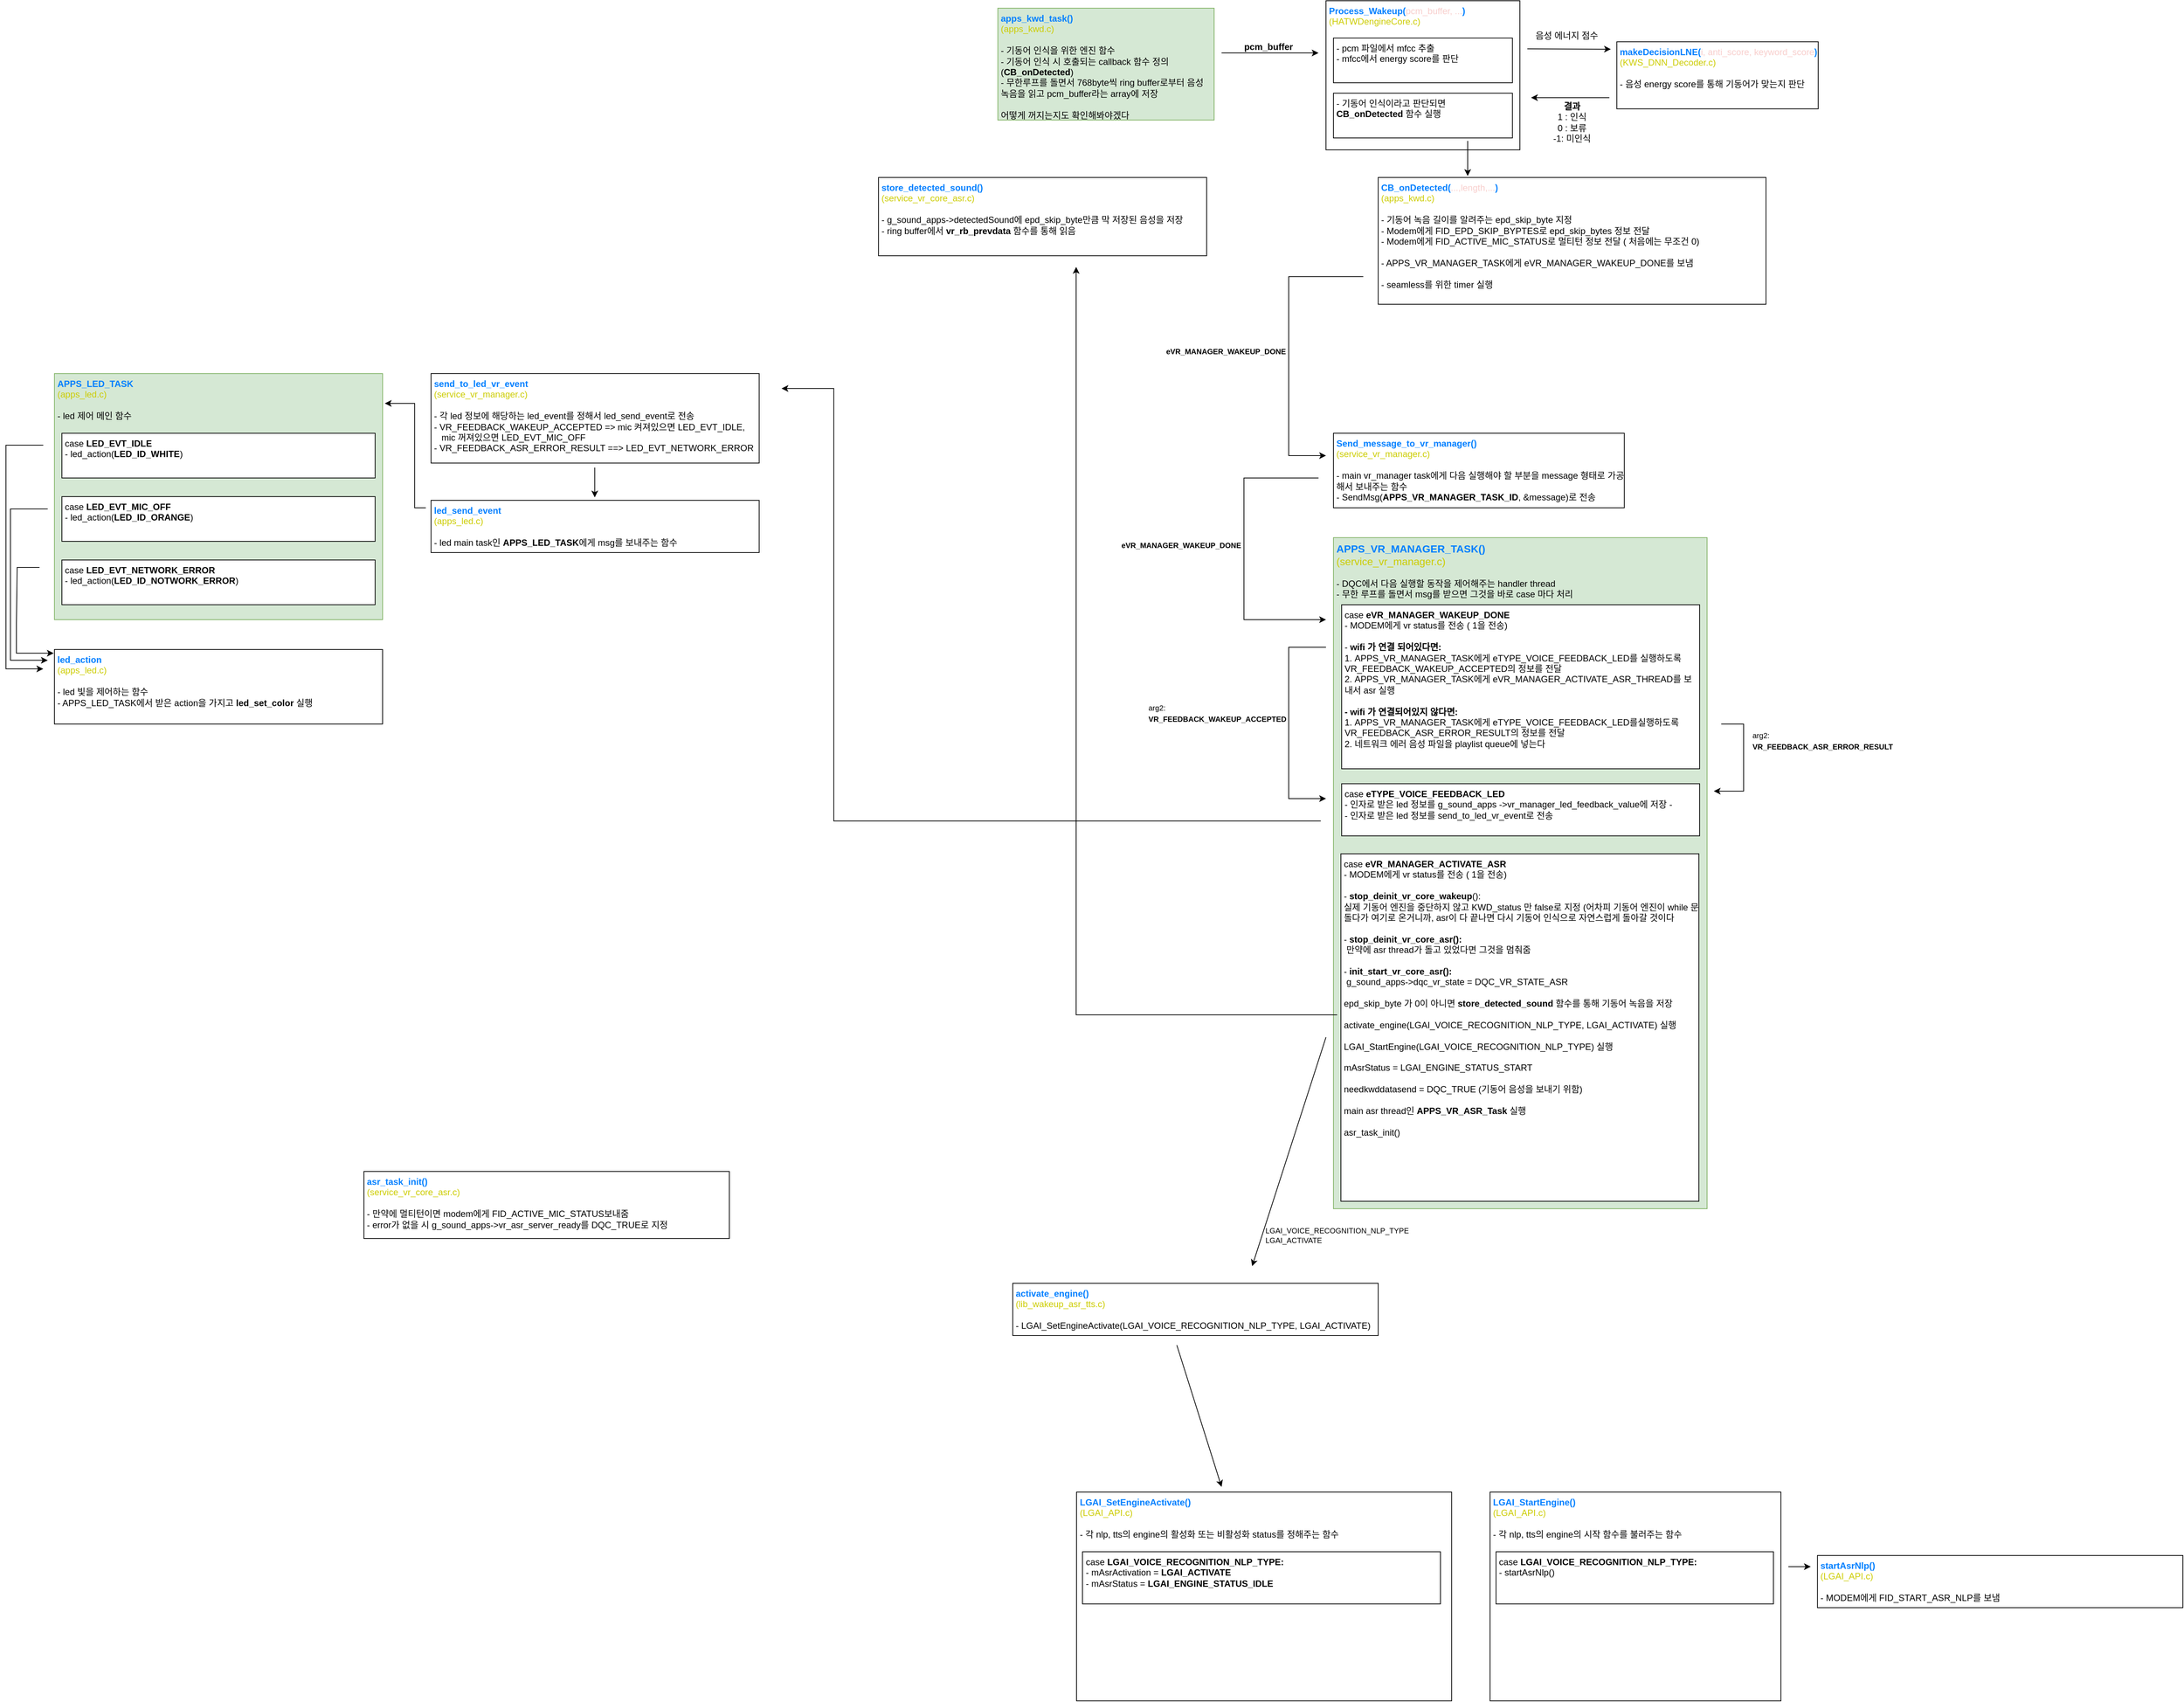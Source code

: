 <mxfile version="21.6.7" type="github">
  <diagram name="페이지-1" id="XCwguPV3iCqasTkN0QVd">
    <mxGraphModel dx="6684" dy="4179" grid="1" gridSize="10" guides="1" tooltips="1" connect="1" arrows="1" fold="1" page="1" pageScale="1" pageWidth="827" pageHeight="1169" math="0" shadow="0">
      <root>
        <mxCell id="0" />
        <mxCell id="1" parent="0" />
        <mxCell id="TrRbaetDsdgHLVqCblbi-3" value="&lt;div style=&quot;&quot;&gt;&lt;span style=&quot;background-color: initial;&quot;&gt;&lt;font style=&quot;&quot; color=&quot;#007fff&quot;&gt;&lt;b&gt;apps_kwd_task()&lt;/b&gt;&lt;/font&gt;&lt;/span&gt;&lt;/div&gt;&lt;div style=&quot;&quot;&gt;&lt;span style=&quot;background-color: initial;&quot;&gt;&lt;font color=&quot;#cccc00&quot;&gt;(apps_kwd.c)&lt;/font&gt;&lt;/span&gt;&lt;/div&gt;&lt;div style=&quot;&quot;&gt;&lt;br&gt;&lt;/div&gt;&lt;div style=&quot;&quot;&gt;&lt;span style=&quot;background-color: initial;&quot;&gt;- 기동어 인식을 위한 엔진 함수&lt;/span&gt;&lt;/div&gt;&lt;div style=&quot;&quot;&gt;&lt;span style=&quot;background-color: initial;&quot;&gt;- 기동어 인식 시 호출되는 callback 함수 정의 (&lt;b&gt;CB_onDetected&lt;/b&gt;)&lt;/span&gt;&lt;/div&gt;&lt;div style=&quot;&quot;&gt;&lt;span style=&quot;background-color: initial;&quot;&gt;- 무한루프를 돌면서 768byte씩 ring buffer로부터 음성 녹음을 읽고 pcm_buffer라는 array에 저장&lt;/span&gt;&lt;/div&gt;&lt;div style=&quot;&quot;&gt;&lt;span style=&quot;background-color: initial;&quot;&gt;&lt;br&gt;&lt;/span&gt;&lt;/div&gt;&lt;div style=&quot;&quot;&gt;&lt;span style=&quot;background-color: initial;&quot;&gt;어떻게 꺼지는지도 확인해봐야겠다&lt;/span&gt;&lt;/div&gt;" style="rounded=0;whiteSpace=wrap;html=1;align=left;labelPosition=center;verticalLabelPosition=middle;verticalAlign=top;spacingRight=0;spacingLeft=2;fillColor=#d5e8d4;strokeColor=#82b366;" parent="1" vertex="1">
          <mxGeometry x="-300" y="-230" width="290" height="150" as="geometry" />
        </mxCell>
        <mxCell id="TrRbaetDsdgHLVqCblbi-5" value="&lt;div style=&quot;&quot;&gt;&lt;b style=&quot;color: rgb(0, 127, 255);&quot;&gt;makeDecisionLNE(&lt;/b&gt;&lt;font color=&quot;#f8cecc&quot;&gt;i, anti_score, keyword_score&lt;/font&gt;&lt;b style=&quot;color: rgb(0, 127, 255);&quot;&gt;)&lt;/b&gt;&lt;/div&gt;&lt;div style=&quot;&quot;&gt;&lt;span style=&quot;background-color: initial;&quot;&gt;&lt;font color=&quot;#cccc00&quot;&gt;(KWS_DNN_Decoder.c)&lt;/font&gt;&lt;/span&gt;&lt;/div&gt;&lt;div style=&quot;&quot;&gt;&lt;br&gt;&lt;/div&gt;&lt;div style=&quot;&quot;&gt;&lt;span style=&quot;background-color: initial;&quot;&gt;- 음성 energy score를 통해 기동어가 맞는지 판단&amp;nbsp;&lt;/span&gt;&lt;/div&gt;" style="rounded=0;whiteSpace=wrap;html=1;align=left;labelPosition=center;verticalLabelPosition=middle;verticalAlign=top;spacingRight=0;spacingLeft=2;" parent="1" vertex="1">
          <mxGeometry x="530" y="-185" width="270" height="90" as="geometry" />
        </mxCell>
        <mxCell id="TrRbaetDsdgHLVqCblbi-10" value="&lt;div style=&quot;&quot;&gt;&lt;b style=&quot;color: rgb(0, 127, 255);&quot;&gt;CB_onDetected(&lt;/b&gt;&lt;font color=&quot;#f8cecc&quot;&gt;...,length,...&lt;/font&gt;&lt;b style=&quot;color: rgb(0, 127, 255);&quot;&gt;)&lt;/b&gt;&lt;/div&gt;&lt;div style=&quot;&quot;&gt;&lt;span style=&quot;background-color: initial;&quot;&gt;&lt;font color=&quot;#cccc00&quot;&gt;(apps_kwd.c)&lt;/font&gt;&lt;/span&gt;&lt;/div&gt;&lt;div style=&quot;&quot;&gt;&lt;br&gt;&lt;/div&gt;&lt;div style=&quot;&quot;&gt;&lt;span style=&quot;background-color: initial;&quot;&gt;- 기동어 녹음 길이를 알려주는 epd_skip_byte 지정&lt;/span&gt;&lt;/div&gt;&lt;div style=&quot;&quot;&gt;&lt;span style=&quot;background-color: initial;&quot;&gt;- Modem에게 FID_EPD_SKIP_BYPTES로 epd_skip_bytes 정보 전달&lt;/span&gt;&lt;/div&gt;&lt;div style=&quot;&quot;&gt;&lt;span style=&quot;background-color: initial;&quot;&gt;- Modem에게 FID_ACTIVE_MIC_STATUS로 멀티턴 정보 전달 ( 처음에는 무조건 0)&lt;/span&gt;&lt;/div&gt;&lt;div style=&quot;&quot;&gt;&lt;br&gt;&lt;/div&gt;&lt;div style=&quot;&quot;&gt;- APPS_VR_MANAGER_TASK에게 eVR_MANAGER_WAKEUP_DONE를 보냄&lt;span style=&quot;background-color: initial;&quot;&gt;&lt;br&gt;&lt;/span&gt;&lt;/div&gt;&lt;div style=&quot;&quot;&gt;&lt;br&gt;&lt;/div&gt;&lt;div style=&quot;&quot;&gt;- seamless를 위한 timer 실행&lt;/div&gt;" style="rounded=0;whiteSpace=wrap;html=1;align=left;labelPosition=center;verticalLabelPosition=middle;verticalAlign=top;spacingRight=0;spacingLeft=2;" parent="1" vertex="1">
          <mxGeometry x="210" y="-3" width="520" height="170" as="geometry" />
        </mxCell>
        <mxCell id="TrRbaetDsdgHLVqCblbi-11" value="" style="group" parent="1" vertex="1" connectable="0">
          <mxGeometry x="140" y="-240" width="260" height="200" as="geometry" />
        </mxCell>
        <mxCell id="TrRbaetDsdgHLVqCblbi-8" value="&lt;div style=&quot;&quot;&gt;&lt;font style=&quot;font-weight: bold;&quot; color=&quot;#007fff&quot;&gt;Process_Wakeup(&lt;/font&gt;&lt;font style=&quot;&quot; color=&quot;#f8cecc&quot;&gt;pcm_buffer, ...&lt;/font&gt;&lt;font style=&quot;font-weight: bold;&quot; color=&quot;#007fff&quot;&gt;)&lt;/font&gt;&lt;/div&gt;&lt;div style=&quot;&quot;&gt;&lt;span style=&quot;background-color: initial;&quot;&gt;&lt;font color=&quot;#cccc00&quot;&gt;(HATWDengineCore.c)&lt;/font&gt;&lt;/span&gt;&lt;/div&gt;&lt;div style=&quot;&quot;&gt;&lt;br&gt;&lt;/div&gt;" style="rounded=0;whiteSpace=wrap;html=1;align=left;labelPosition=center;verticalLabelPosition=middle;verticalAlign=top;spacingRight=0;spacingLeft=2;fillColor=default;" parent="TrRbaetDsdgHLVqCblbi-11" vertex="1">
          <mxGeometry width="260" height="200" as="geometry" />
        </mxCell>
        <mxCell id="TrRbaetDsdgHLVqCblbi-4" value="&lt;div style=&quot;&quot;&gt;&lt;span style=&quot;background-color: initial;&quot;&gt;- pcm 파일에서 mfcc 추출&lt;/span&gt;&lt;/div&gt;&lt;div style=&quot;&quot;&gt;&lt;span style=&quot;background-color: initial;&quot;&gt;- mfcc에서 energy score를 판단&amp;nbsp;&lt;/span&gt;&lt;br&gt;&lt;/div&gt;" style="rounded=0;whiteSpace=wrap;html=1;align=left;labelPosition=center;verticalLabelPosition=middle;verticalAlign=top;spacingRight=0;spacingLeft=2;" parent="TrRbaetDsdgHLVqCblbi-11" vertex="1">
          <mxGeometry x="10" y="50" width="240" height="60" as="geometry" />
        </mxCell>
        <mxCell id="TrRbaetDsdgHLVqCblbi-9" value="&lt;div style=&quot;&quot;&gt;&lt;span style=&quot;background-color: initial;&quot;&gt;- 기동어 인식이라고 판단되면 &lt;b&gt;CB_onDetected&lt;/b&gt; 함수 실행&lt;/span&gt;&lt;br&gt;&lt;/div&gt;" style="rounded=0;whiteSpace=wrap;html=1;align=left;labelPosition=center;verticalLabelPosition=middle;verticalAlign=top;spacingRight=0;spacingLeft=2;" parent="TrRbaetDsdgHLVqCblbi-11" vertex="1">
          <mxGeometry x="10" y="124" width="240" height="60" as="geometry" />
        </mxCell>
        <mxCell id="TrRbaetDsdgHLVqCblbi-12" value="" style="endArrow=classic;html=1;rounded=0;" parent="1" edge="1">
          <mxGeometry width="50" height="50" relative="1" as="geometry">
            <mxPoint y="-170" as="sourcePoint" />
            <mxPoint x="130" y="-170" as="targetPoint" />
          </mxGeometry>
        </mxCell>
        <mxCell id="TrRbaetDsdgHLVqCblbi-13" value="&lt;b&gt;pcm_buffer&lt;/b&gt;" style="text;html=1;strokeColor=none;fillColor=none;align=center;verticalAlign=middle;whiteSpace=wrap;rounded=0;" parent="1" vertex="1">
          <mxGeometry x="23" y="-190" width="80" height="24" as="geometry" />
        </mxCell>
        <mxCell id="TrRbaetDsdgHLVqCblbi-16" value="" style="endArrow=classic;html=1;rounded=0;entryX=-0.035;entryY=0.333;entryDx=0;entryDy=0;entryPerimeter=0;" parent="1" edge="1">
          <mxGeometry width="50" height="50" relative="1" as="geometry">
            <mxPoint x="410" y="-175.5" as="sourcePoint" />
            <mxPoint x="521.95" y="-175.03" as="targetPoint" />
          </mxGeometry>
        </mxCell>
        <mxCell id="TrRbaetDsdgHLVqCblbi-17" value="음성 에너지 점수" style="text;html=1;strokeColor=none;fillColor=none;align=center;verticalAlign=middle;whiteSpace=wrap;rounded=0;" parent="1" vertex="1">
          <mxGeometry x="413" y="-203" width="100" height="20" as="geometry" />
        </mxCell>
        <mxCell id="TrRbaetDsdgHLVqCblbi-18" value="" style="endArrow=classic;html=1;rounded=0;" parent="1" edge="1">
          <mxGeometry width="50" height="50" relative="1" as="geometry">
            <mxPoint x="520" y="-110" as="sourcePoint" />
            <mxPoint x="415" y="-110" as="targetPoint" />
          </mxGeometry>
        </mxCell>
        <mxCell id="TrRbaetDsdgHLVqCblbi-19" value="&lt;b&gt;결과&lt;br&gt;&lt;/b&gt;1 : 인식&lt;br&gt;0 : 보류&lt;br&gt;-1: 미인식" style="text;html=1;strokeColor=none;fillColor=none;align=center;verticalAlign=middle;whiteSpace=wrap;rounded=0;" parent="1" vertex="1">
          <mxGeometry x="440" y="-110" width="60" height="66" as="geometry" />
        </mxCell>
        <mxCell id="TrRbaetDsdgHLVqCblbi-20" value="&lt;div style=&quot;font-size: 14px;&quot;&gt;&lt;b style=&quot;&quot;&gt;&lt;font style=&quot;font-size: 14px;&quot; color=&quot;#007fff&quot;&gt;APPS_VR_MANAGER_TASK()&lt;/font&gt;&lt;/b&gt;&lt;/div&gt;&lt;div style=&quot;font-size: 14px;&quot;&gt;&lt;span style=&quot;background-color: initial;&quot;&gt;&lt;font color=&quot;#cccc00&quot;&gt;(service_vr_manager.c)&lt;/font&gt;&lt;/span&gt;&lt;/div&gt;&lt;div style=&quot;&quot;&gt;&lt;br&gt;&lt;/div&gt;&lt;div style=&quot;&quot;&gt;&lt;span style=&quot;background-color: initial;&quot;&gt;- DQC에서 다음 실행할 동작을 제어해주는 handler thread&lt;/span&gt;&lt;/div&gt;&lt;div style=&quot;&quot;&gt;&lt;span style=&quot;background-color: initial;&quot;&gt;- 무한 루프를 돌면서 msg를 받으면 그것을 바로 case 마다 처리&lt;/span&gt;&lt;/div&gt;&lt;div style=&quot;&quot;&gt;&lt;br&gt;&lt;/div&gt;" style="rounded=0;whiteSpace=wrap;html=1;align=left;labelPosition=center;verticalLabelPosition=middle;verticalAlign=top;spacingRight=0;spacingLeft=2;fillColor=#d5e8d4;strokeColor=#82b366;" parent="1" vertex="1">
          <mxGeometry x="150" y="480" width="501" height="900" as="geometry" />
        </mxCell>
        <mxCell id="sXWmz9hjVyttIy2R4i8F-1" value="&lt;div style=&quot;&quot;&gt;&lt;b&gt;&lt;font color=&quot;#007fff&quot;&gt;Send_message_to_vr_manager()&lt;/font&gt;&lt;/b&gt;&lt;/div&gt;&lt;div style=&quot;&quot;&gt;&lt;span style=&quot;background-color: initial;&quot;&gt;&lt;font color=&quot;#cccc00&quot;&gt;(service_vr_manager.c)&lt;/font&gt;&lt;/span&gt;&lt;/div&gt;&lt;div style=&quot;&quot;&gt;&lt;br&gt;&lt;/div&gt;&lt;div style=&quot;&quot;&gt;&lt;span style=&quot;background-color: initial;&quot;&gt;- main vr_manager task에게 다음 실행해야 할 부분을 message 형태로 가공해서 보내주는 함수&lt;/span&gt;&lt;/div&gt;&lt;div style=&quot;&quot;&gt;&lt;span style=&quot;background-color: initial;&quot;&gt;- SendMsg(&lt;b&gt;APPS_VR_MANAGER_TASK_ID&lt;/b&gt;, &amp;amp;message)로 전송&lt;/span&gt;&lt;/div&gt;&lt;div style=&quot;&quot;&gt;&lt;span style=&quot;background-color: initial;&quot;&gt;&lt;br&gt;&lt;/span&gt;&lt;/div&gt;&lt;div style=&quot;&quot;&gt;&lt;span style=&quot;background-color: initial;&quot;&gt;&lt;br&gt;&lt;/span&gt;&lt;/div&gt;" style="rounded=0;whiteSpace=wrap;html=1;align=left;labelPosition=center;verticalLabelPosition=middle;verticalAlign=top;spacingRight=0;spacingLeft=2;" vertex="1" parent="1">
          <mxGeometry x="150" y="340" width="390" height="100" as="geometry" />
        </mxCell>
        <mxCell id="sXWmz9hjVyttIy2R4i8F-2" value="&lt;div style=&quot;&quot;&gt;case &lt;b&gt;eVR_MANAGER_WAKEUP_DONE&lt;/b&gt;&lt;/div&gt;&lt;div style=&quot;&quot;&gt;&lt;span style=&quot;background-color: initial;&quot;&gt;- MODEM에게 vr status를 전송 ( 1을 전송)&lt;/span&gt;&lt;/div&gt;&lt;div style=&quot;&quot;&gt;&lt;span style=&quot;background-color: initial;&quot;&gt;&lt;br&gt;&lt;/span&gt;&lt;/div&gt;&lt;div style=&quot;&quot;&gt;&lt;span style=&quot;background-color: initial;&quot;&gt;- &lt;b&gt;wifi 가 연결 되어있다면:&lt;/b&gt;&lt;/span&gt;&lt;/div&gt;&lt;div style=&quot;&quot;&gt;1.&amp;nbsp;&lt;span style=&quot;background-color: initial;&quot;&gt;APPS_VR_MANAGER_TASK에게 eTYPE_VOICE_FEEDBACK_LED를 실행하도록 VR_FEEDBACK_WAKEUP_ACCEPTED의 정보를 전달&lt;/span&gt;&lt;/div&gt;&lt;div style=&quot;border-color: var(--border-color);&quot;&gt;2.&amp;nbsp;APPS_VR_MANAGER_TASK에게 eVR_MANAGER_ACTIVATE_ASR_THREAD를 보내서 asr 실행&lt;/div&gt;&lt;div style=&quot;border-color: var(--border-color);&quot;&gt;&lt;br&gt;&lt;/div&gt;&lt;div style=&quot;border-color: var(--border-color);&quot;&gt;&lt;b&gt;- wifi 가 연결되어있지 않다면:&lt;/b&gt;&lt;/div&gt;&lt;div style=&quot;border-color: var(--border-color);&quot;&gt;&lt;/div&gt;&lt;div style=&quot;border-color: var(--border-color);&quot;&gt;1.&amp;nbsp;APPS_VR_MANAGER_TASK에게 eTYPE_VOICE_FEEDBACK_LED를실행하도록 VR_FEEDBACK_ASR_ERROR_RESULT의 정보를 전달&lt;/div&gt;&lt;div&gt;&lt;span style=&quot;border-color: var(--border-color); background-color: initial;&quot;&gt;2. 네트워크 에러 음성 파일을 playlist queue에 넣는다&lt;/span&gt;&lt;/div&gt;&lt;div style=&quot;&quot;&gt;&lt;div&gt;&lt;br&gt;&lt;/div&gt;&lt;/div&gt;" style="rounded=0;whiteSpace=wrap;html=1;align=left;labelPosition=center;verticalLabelPosition=middle;verticalAlign=top;spacingRight=0;spacingLeft=2;" vertex="1" parent="1">
          <mxGeometry x="161" y="570" width="480" height="220" as="geometry" />
        </mxCell>
        <mxCell id="sXWmz9hjVyttIy2R4i8F-3" value="&lt;div style=&quot;&quot;&gt;case &lt;b&gt;eTYPE_VOICE_FEEDBACK_LED&lt;/b&gt;&lt;/div&gt;&lt;div style=&quot;&quot;&gt;- 인자로 받은 led 정보를 g_sound_apps -&amp;gt;vr_manager_led_feedback_value에 저장 -&amp;nbsp;&lt;/div&gt;- 인자로 받은 led 정보를&amp;nbsp;&lt;span style=&quot;background-color: initial;&quot;&gt;send_to_led_vr_event로 전송&lt;/span&gt;&lt;br&gt;&lt;div style=&quot;&quot;&gt;&lt;div&gt;&lt;br&gt;&lt;/div&gt;&lt;/div&gt;" style="rounded=0;whiteSpace=wrap;html=1;align=left;labelPosition=center;verticalLabelPosition=middle;verticalAlign=top;spacingRight=0;spacingLeft=2;" vertex="1" parent="1">
          <mxGeometry x="161" y="810" width="480" height="70" as="geometry" />
        </mxCell>
        <mxCell id="sXWmz9hjVyttIy2R4i8F-4" value="&lt;div style=&quot;&quot;&gt;case &lt;b&gt;eVR_MANAGER_ACTIVATE_ASR&lt;/b&gt;&lt;/div&gt;&lt;div style=&quot;&quot;&gt;&lt;span style=&quot;background-color: initial;&quot;&gt;- MODEM에게 vr status를 전송 ( 1을 전송)&lt;/span&gt;&lt;/div&gt;&lt;div style=&quot;&quot;&gt;&lt;span style=&quot;background-color: initial;&quot;&gt;&lt;br&gt;&lt;/span&gt;&lt;/div&gt;&lt;div style=&quot;&quot;&gt;&lt;span style=&quot;background-color: initial;&quot;&gt;- &lt;b&gt;stop_deinit_vr_core_wakeup&lt;/b&gt;():&lt;/span&gt;&lt;/div&gt;&lt;div style=&quot;&quot;&gt;&lt;span style=&quot;background-color: initial;&quot;&gt;실제 기동어 엔진을 중단하지 않고 KWD_status 만 false로 지정 (어차피 기동어 엔진이 while 문 돌다가 여기로 온거니까, asr이 다 끝나면 다시 기동어 인식으로 자연스럽게 돌아갈 것이다&lt;/span&gt;&lt;/div&gt;&lt;div style=&quot;&quot;&gt;&lt;span style=&quot;background-color: initial;&quot;&gt;&lt;br&gt;&lt;/span&gt;&lt;/div&gt;&lt;div style=&quot;&quot;&gt;&lt;span style=&quot;background-color: initial;&quot;&gt;- &lt;b&gt;stop_deinit_vr_core_asr():&lt;/b&gt;&lt;/span&gt;&lt;/div&gt;&lt;div style=&quot;&quot;&gt;&lt;span style=&quot;background-color: initial;&quot;&gt;&amp;nbsp;만약에 asr thread가 돌고 있었다면 그것을 멈춰줌&lt;/span&gt;&lt;/div&gt;&lt;div style=&quot;&quot;&gt;&lt;span style=&quot;background-color: initial;&quot;&gt;&lt;br&gt;&lt;/span&gt;&lt;/div&gt;&lt;div style=&quot;&quot;&gt;- &lt;b&gt;init_start_vr_core_asr():&lt;/b&gt;&lt;/div&gt;&lt;div style=&quot;&quot;&gt;&amp;nbsp;g_sound_apps-&amp;gt;dqc_vr_state = DQC_VR_STATE_ASR&lt;/div&gt;&lt;div style=&quot;&quot;&gt;&lt;br&gt;&lt;/div&gt;&lt;div style=&quot;&quot;&gt;epd_skip_byte 가 0이 아니면 &lt;b&gt;store_detected_sound &lt;/b&gt;함수를 통해 기동어 녹음을 저장&lt;/div&gt;&lt;div style=&quot;&quot;&gt;&lt;br&gt;&lt;/div&gt;&lt;div style=&quot;&quot;&gt;&lt;/div&gt;activate_engine(LGAI_VOICE_RECOGNITION_NLP_TYPE, LGAI_ACTIVATE&lt;span style=&quot;background-color: initial;&quot;&gt;) 실행&lt;br&gt;&lt;/span&gt;&lt;br&gt;LGAI_StartEngine(LGAI_VOICE_RECOGNITION_NLP_TYPE) 실행&lt;br&gt;&lt;br&gt;mAsrStatus = LGAI_ENGINE_STATUS_START&lt;br&gt;&lt;br&gt;needkwddatasend = DQC_TRUE (기동어 음성을 보내기 위함)&lt;br&gt;&lt;br&gt;main asr thread인 &lt;b&gt;APPS_VR_ASR_Task&lt;/b&gt; 실행&lt;br&gt;&lt;br&gt;asr_task_init()&lt;br&gt;&lt;div style=&quot;&quot;&gt;&lt;br&gt;&lt;/div&gt;&lt;div style=&quot;&quot;&gt;&lt;br&gt;&lt;/div&gt;&lt;div style=&quot;&quot;&gt;&lt;span style=&quot;background-color: initial;&quot;&gt;&lt;br&gt;&lt;/span&gt;&lt;/div&gt;&lt;div style=&quot;&quot;&gt;&lt;span style=&quot;background-color: initial;&quot;&gt;&lt;br&gt;&lt;/span&gt;&lt;/div&gt;&lt;div style=&quot;&quot;&gt;&lt;span style=&quot;background-color: initial;&quot;&gt;&lt;br&gt;&lt;/span&gt;&lt;/div&gt;&lt;div style=&quot;&quot;&gt;&lt;div&gt;&lt;br&gt;&lt;/div&gt;&lt;/div&gt;" style="rounded=0;whiteSpace=wrap;html=1;align=left;labelPosition=center;verticalLabelPosition=middle;verticalAlign=top;spacingRight=0;spacingLeft=2;" vertex="1" parent="1">
          <mxGeometry x="160" y="904" width="480" height="466" as="geometry" />
        </mxCell>
        <mxCell id="sXWmz9hjVyttIy2R4i8F-5" value="" style="endArrow=classic;html=1;rounded=0;" edge="1" parent="1">
          <mxGeometry width="50" height="50" relative="1" as="geometry">
            <mxPoint x="140" y="627" as="sourcePoint" />
            <mxPoint x="140" y="830" as="targetPoint" />
            <Array as="points">
              <mxPoint x="90" y="627" />
              <mxPoint x="90" y="790" />
              <mxPoint x="90" y="830" />
              <mxPoint x="120" y="830" />
            </Array>
          </mxGeometry>
        </mxCell>
        <mxCell id="sXWmz9hjVyttIy2R4i8F-6" value="&lt;font style=&quot;font-size: 10px;&quot;&gt;arg2:&amp;nbsp;&lt;br&gt;&lt;b&gt;VR_FEEDBACK_WAKEUP_ACCEPTED&lt;/b&gt;&lt;/font&gt;" style="text;html=1;strokeColor=none;fillColor=none;align=left;verticalAlign=middle;whiteSpace=wrap;rounded=0;" vertex="1" parent="1">
          <mxGeometry x="-100" y="700" width="107" height="30" as="geometry" />
        </mxCell>
        <mxCell id="sXWmz9hjVyttIy2R4i8F-7" value="" style="endArrow=classic;html=1;rounded=0;" edge="1" parent="1">
          <mxGeometry width="50" height="50" relative="1" as="geometry">
            <mxPoint x="670" y="730" as="sourcePoint" />
            <mxPoint x="660" y="820" as="targetPoint" />
            <Array as="points">
              <mxPoint x="700" y="730" />
              <mxPoint x="700" y="770" />
              <mxPoint x="700" y="820" />
            </Array>
          </mxGeometry>
        </mxCell>
        <mxCell id="sXWmz9hjVyttIy2R4i8F-8" value="&lt;font style=&quot;font-size: 10px;&quot;&gt;arg2:&amp;nbsp;&lt;br&gt;&lt;b&gt;VR_FEEDBACK_ASR_ERROR_RESULT&lt;/b&gt;&lt;/font&gt;" style="text;html=1;strokeColor=none;fillColor=none;align=left;verticalAlign=middle;whiteSpace=wrap;rounded=0;" vertex="1" parent="1">
          <mxGeometry x="710" y="737" width="107" height="30" as="geometry" />
        </mxCell>
        <mxCell id="sXWmz9hjVyttIy2R4i8F-9" value="&lt;div style=&quot;&quot;&gt;&lt;font color=&quot;#007fff&quot;&gt;&lt;b&gt;send_to_led_vr_event&lt;/b&gt;&lt;/font&gt;&lt;/div&gt;&lt;div style=&quot;&quot;&gt;&lt;span style=&quot;background-color: initial;&quot;&gt;&lt;font color=&quot;#cccc00&quot;&gt;(service_vr_manager.c)&lt;/font&gt;&lt;/span&gt;&lt;/div&gt;&lt;div style=&quot;&quot;&gt;&lt;br&gt;&lt;/div&gt;&lt;div style=&quot;&quot;&gt;&lt;span style=&quot;background-color: initial;&quot;&gt;- 각 led 정보에 해당하는 led_event를 정해서 led_send_event로 전송&lt;/span&gt;&lt;/div&gt;- VR_FEEDBACK_WAKEUP_ACCEPTED =&amp;gt; mic 켜져있으면 LED_EVT_IDLE,&lt;br&gt;&amp;nbsp; &amp;nbsp;mic 꺼져있으면 LED_EVT_MIC_OFF&lt;br&gt;- VR_FEEDBACK_ASR_ERROR_RESULT ==&amp;gt; LED_EVT_NETWORK_ERROR&lt;br&gt;&lt;div style=&quot;&quot;&gt;&lt;span style=&quot;background-color: initial;&quot;&gt;&lt;br&gt;&lt;/span&gt;&lt;/div&gt;" style="rounded=0;whiteSpace=wrap;html=1;align=left;labelPosition=center;verticalLabelPosition=middle;verticalAlign=top;spacingRight=0;spacingLeft=2;" vertex="1" parent="1">
          <mxGeometry x="-1060" y="260" width="440" height="120" as="geometry" />
        </mxCell>
        <mxCell id="sXWmz9hjVyttIy2R4i8F-10" value="&lt;div style=&quot;&quot;&gt;&lt;font color=&quot;#007fff&quot;&gt;&lt;b&gt;led_send_event&lt;/b&gt;&lt;/font&gt;&lt;/div&gt;&lt;div style=&quot;&quot;&gt;&lt;span style=&quot;background-color: initial;&quot;&gt;&lt;font color=&quot;#cccc00&quot;&gt;(apps_led.c)&lt;/font&gt;&lt;/span&gt;&lt;/div&gt;&lt;div style=&quot;&quot;&gt;&lt;br&gt;&lt;/div&gt;&lt;div style=&quot;&quot;&gt;&lt;span style=&quot;background-color: initial;&quot;&gt;- led main task인 &lt;b&gt;APPS_LED_TASK&lt;/b&gt;에게 msg를 보내주는 함수&lt;/span&gt;&lt;/div&gt;&lt;br&gt;&lt;div style=&quot;&quot;&gt;&lt;span style=&quot;background-color: initial;&quot;&gt;&lt;br&gt;&lt;/span&gt;&lt;/div&gt;" style="rounded=0;whiteSpace=wrap;html=1;align=left;labelPosition=center;verticalLabelPosition=middle;verticalAlign=top;spacingRight=0;spacingLeft=2;" vertex="1" parent="1">
          <mxGeometry x="-1060" y="430" width="440" height="70" as="geometry" />
        </mxCell>
        <mxCell id="sXWmz9hjVyttIy2R4i8F-11" value="" style="endArrow=classic;html=1;rounded=0;" edge="1" parent="1">
          <mxGeometry width="50" height="50" relative="1" as="geometry">
            <mxPoint x="-840.5" y="386" as="sourcePoint" />
            <mxPoint x="-840.5" y="426" as="targetPoint" />
          </mxGeometry>
        </mxCell>
        <mxCell id="sXWmz9hjVyttIy2R4i8F-14" value="&lt;div style=&quot;&quot;&gt;&lt;font color=&quot;#007fff&quot;&gt;&lt;b&gt;APPS_LED_TASK&lt;/b&gt;&lt;/font&gt;&lt;/div&gt;&lt;div style=&quot;&quot;&gt;&lt;span style=&quot;background-color: initial;&quot;&gt;&lt;font color=&quot;#cccc00&quot;&gt;(apps_led.c)&lt;/font&gt;&lt;/span&gt;&lt;/div&gt;&lt;div style=&quot;&quot;&gt;&lt;br&gt;&lt;/div&gt;&lt;div style=&quot;&quot;&gt;&lt;span style=&quot;background-color: initial;&quot;&gt;- led 제어 메인 함수&lt;/span&gt;&lt;/div&gt;&lt;div style=&quot;&quot;&gt;&lt;span style=&quot;background-color: initial;&quot;&gt;&lt;br&gt;&lt;/span&gt;&lt;/div&gt;&lt;div style=&quot;&quot;&gt;&lt;span style=&quot;background-color: initial;&quot;&gt;&lt;br&gt;&lt;/span&gt;&lt;/div&gt;&lt;br&gt;&lt;div style=&quot;&quot;&gt;&lt;span style=&quot;background-color: initial;&quot;&gt;&lt;br&gt;&lt;/span&gt;&lt;/div&gt;" style="rounded=0;whiteSpace=wrap;html=1;align=left;labelPosition=center;verticalLabelPosition=middle;verticalAlign=top;spacingRight=0;spacingLeft=2;fillColor=#d5e8d4;strokeColor=#82b366;" vertex="1" parent="1">
          <mxGeometry x="-1565" y="260" width="440" height="330" as="geometry" />
        </mxCell>
        <mxCell id="sXWmz9hjVyttIy2R4i8F-15" value="&lt;div style=&quot;&quot;&gt;case &lt;b&gt;LED_EVT_IDLE&lt;/b&gt;&lt;/div&gt;&lt;div style=&quot;&quot;&gt;&lt;span style=&quot;background-color: initial;&quot;&gt;- led_action(&lt;b&gt;LED_ID_WHITE&lt;/b&gt;)&lt;/span&gt;&lt;/div&gt;&lt;div style=&quot;&quot;&gt;&lt;div&gt;&lt;br&gt;&lt;/div&gt;&lt;/div&gt;" style="rounded=0;whiteSpace=wrap;html=1;align=left;labelPosition=center;verticalLabelPosition=middle;verticalAlign=top;spacingRight=0;spacingLeft=2;" vertex="1" parent="1">
          <mxGeometry x="-1555" y="340" width="420" height="60" as="geometry" />
        </mxCell>
        <mxCell id="sXWmz9hjVyttIy2R4i8F-16" value="&lt;div style=&quot;&quot;&gt;case &lt;b&gt;LED_EVT_MIC_OFF&lt;/b&gt;&lt;/div&gt;&lt;div style=&quot;&quot;&gt;&lt;span style=&quot;background-color: initial;&quot;&gt;- led_action(&lt;b&gt;LED_ID_ORANGE&lt;/b&gt;)&lt;/span&gt;&lt;/div&gt;&lt;div style=&quot;&quot;&gt;&lt;div&gt;&lt;br&gt;&lt;/div&gt;&lt;/div&gt;" style="rounded=0;whiteSpace=wrap;html=1;align=left;labelPosition=center;verticalLabelPosition=middle;verticalAlign=top;spacingRight=0;spacingLeft=2;" vertex="1" parent="1">
          <mxGeometry x="-1555" y="425" width="420" height="60" as="geometry" />
        </mxCell>
        <mxCell id="sXWmz9hjVyttIy2R4i8F-17" value="&lt;div style=&quot;&quot;&gt;case &lt;b&gt;LED_EVT_NETWORK_ERROR&lt;/b&gt;&lt;/div&gt;&lt;div style=&quot;&quot;&gt;&lt;span style=&quot;background-color: initial;&quot;&gt;- led_action(&lt;b&gt;LED_ID_NOTWORK_ERROR&lt;/b&gt;)&lt;/span&gt;&lt;/div&gt;&lt;div style=&quot;&quot;&gt;&lt;div&gt;&lt;br&gt;&lt;/div&gt;&lt;/div&gt;" style="rounded=0;whiteSpace=wrap;html=1;align=left;labelPosition=center;verticalLabelPosition=middle;verticalAlign=top;spacingRight=0;spacingLeft=2;" vertex="1" parent="1">
          <mxGeometry x="-1555" y="510" width="420" height="60" as="geometry" />
        </mxCell>
        <mxCell id="sXWmz9hjVyttIy2R4i8F-18" value="&lt;div style=&quot;&quot;&gt;&lt;font color=&quot;#007fff&quot;&gt;&lt;b&gt;led_action&lt;/b&gt;&lt;/font&gt;&lt;/div&gt;&lt;div style=&quot;&quot;&gt;&lt;span style=&quot;background-color: initial;&quot;&gt;&lt;font color=&quot;#cccc00&quot;&gt;(apps_led.c)&lt;/font&gt;&lt;/span&gt;&lt;/div&gt;&lt;div style=&quot;&quot;&gt;&lt;br&gt;&lt;/div&gt;&lt;div style=&quot;&quot;&gt;&lt;span style=&quot;background-color: initial;&quot;&gt;- led 빛을 제어하는 함수&lt;/span&gt;&lt;/div&gt;&lt;div style=&quot;&quot;&gt;&lt;span style=&quot;background-color: initial;&quot;&gt;- APPS_LED_TASK에서 받은 action을 가지고 &lt;b&gt;led_set_color&lt;/b&gt; 실행&lt;/span&gt;&lt;/div&gt;&lt;div style=&quot;&quot;&gt;&lt;span style=&quot;background-color: initial;&quot;&gt;&lt;br&gt;&lt;/span&gt;&lt;/div&gt;&lt;div style=&quot;&quot;&gt;&lt;span style=&quot;background-color: initial;&quot;&gt;&lt;br&gt;&lt;/span&gt;&lt;/div&gt;&lt;br&gt;&lt;div style=&quot;&quot;&gt;&lt;span style=&quot;background-color: initial;&quot;&gt;&lt;br&gt;&lt;/span&gt;&lt;/div&gt;" style="rounded=0;whiteSpace=wrap;html=1;align=left;labelPosition=center;verticalLabelPosition=middle;verticalAlign=top;spacingRight=0;spacingLeft=2;" vertex="1" parent="1">
          <mxGeometry x="-1565" y="630" width="440" height="100" as="geometry" />
        </mxCell>
        <mxCell id="sXWmz9hjVyttIy2R4i8F-20" value="" style="endArrow=classic;html=1;rounded=0;" edge="1" parent="1">
          <mxGeometry width="50" height="50" relative="1" as="geometry">
            <mxPoint x="-1574" y="441.5" as="sourcePoint" />
            <mxPoint x="-1574" y="644.5" as="targetPoint" />
            <Array as="points">
              <mxPoint x="-1624" y="441.5" />
              <mxPoint x="-1624" y="604.5" />
              <mxPoint x="-1624" y="644.5" />
              <mxPoint x="-1594" y="644.5" />
            </Array>
          </mxGeometry>
        </mxCell>
        <mxCell id="sXWmz9hjVyttIy2R4i8F-21" value="" style="endArrow=classic;html=1;rounded=0;" edge="1" parent="1">
          <mxGeometry width="50" height="50" relative="1" as="geometry">
            <mxPoint x="-1580" y="356" as="sourcePoint" />
            <mxPoint x="-1580" y="656" as="targetPoint" />
            <Array as="points">
              <mxPoint x="-1630" y="356" />
              <mxPoint x="-1630" y="519" />
              <mxPoint x="-1630" y="656" />
              <mxPoint x="-1600" y="656" />
            </Array>
          </mxGeometry>
        </mxCell>
        <mxCell id="sXWmz9hjVyttIy2R4i8F-22" value="" style="endArrow=classic;html=1;rounded=0;" edge="1" parent="1">
          <mxGeometry width="50" height="50" relative="1" as="geometry">
            <mxPoint x="-1585" y="520" as="sourcePoint" />
            <mxPoint x="-1566" y="635" as="targetPoint" />
            <Array as="points">
              <mxPoint x="-1615" y="520" />
              <mxPoint x="-1616" y="595" />
              <mxPoint x="-1616" y="635" />
              <mxPoint x="-1586" y="635" />
            </Array>
          </mxGeometry>
        </mxCell>
        <mxCell id="sXWmz9hjVyttIy2R4i8F-23" value="" style="endArrow=classic;html=1;rounded=0;" edge="1" parent="1">
          <mxGeometry width="50" height="50" relative="1" as="geometry">
            <mxPoint x="-1067" y="440" as="sourcePoint" />
            <mxPoint x="-1122" y="300" as="targetPoint" />
            <Array as="points">
              <mxPoint x="-1082" y="440" />
              <mxPoint x="-1082" y="300" />
            </Array>
          </mxGeometry>
        </mxCell>
        <mxCell id="sXWmz9hjVyttIy2R4i8F-24" value="" style="endArrow=classic;html=1;rounded=0;" edge="1" parent="1">
          <mxGeometry width="50" height="50" relative="1" as="geometry">
            <mxPoint x="133" y="860" as="sourcePoint" />
            <mxPoint x="-590" y="280" as="targetPoint" />
            <Array as="points">
              <mxPoint x="-520" y="860" />
              <mxPoint x="-520" y="280" />
            </Array>
          </mxGeometry>
        </mxCell>
        <mxCell id="sXWmz9hjVyttIy2R4i8F-25" value="" style="endArrow=classic;html=1;rounded=0;" edge="1" parent="1">
          <mxGeometry width="50" height="50" relative="1" as="geometry">
            <mxPoint x="330" y="-52" as="sourcePoint" />
            <mxPoint x="330" y="-5" as="targetPoint" />
          </mxGeometry>
        </mxCell>
        <mxCell id="sXWmz9hjVyttIy2R4i8F-28" value="" style="endArrow=classic;html=1;rounded=0;" edge="1" parent="1">
          <mxGeometry width="50" height="50" relative="1" as="geometry">
            <mxPoint x="190" y="130" as="sourcePoint" />
            <mxPoint x="140" y="370" as="targetPoint" />
            <Array as="points">
              <mxPoint x="90" y="130" />
              <mxPoint x="90" y="370" />
            </Array>
          </mxGeometry>
        </mxCell>
        <mxCell id="sXWmz9hjVyttIy2R4i8F-29" value="&lt;font style=&quot;font-size: 10px;&quot;&gt;&lt;b&gt;eVR_MANAGER_WAKEUP_DONE&lt;/b&gt;&lt;/font&gt;" style="text;html=1;strokeColor=none;fillColor=none;align=center;verticalAlign=middle;whiteSpace=wrap;rounded=0;" vertex="1" parent="1">
          <mxGeometry x="-10" y="220" width="32" height="20" as="geometry" />
        </mxCell>
        <mxCell id="sXWmz9hjVyttIy2R4i8F-32" value="&lt;div style=&quot;&quot;&gt;&lt;font color=&quot;#007fff&quot;&gt;&lt;b&gt;store_detected_sound()&lt;/b&gt;&lt;/font&gt;&lt;/div&gt;&lt;div style=&quot;&quot;&gt;&lt;span style=&quot;background-color: initial;&quot;&gt;&lt;font color=&quot;#cccc00&quot;&gt;(service_vr_core_asr.c)&lt;/font&gt;&lt;/span&gt;&lt;/div&gt;&lt;div style=&quot;&quot;&gt;&lt;br&gt;&lt;/div&gt;&lt;div style=&quot;&quot;&gt;&lt;/div&gt;- g_sound_apps-&amp;gt;detectedSound에 epd_skip_byte만큼 막 저장된 음성을 저장&lt;br&gt;- ring buffer에서 &lt;b&gt;vr_rb_prevdata &lt;/b&gt;함수를 통해 읽음&lt;br&gt;&lt;div style=&quot;&quot;&gt;&lt;span style=&quot;background-color: initial;&quot;&gt;&lt;br&gt;&lt;/span&gt;&lt;/div&gt;" style="rounded=0;whiteSpace=wrap;html=1;align=left;labelPosition=center;verticalLabelPosition=middle;verticalAlign=top;spacingRight=0;spacingLeft=2;" vertex="1" parent="1">
          <mxGeometry x="-460" y="-3" width="440" height="105" as="geometry" />
        </mxCell>
        <mxCell id="sXWmz9hjVyttIy2R4i8F-38" value="&lt;div style=&quot;&quot;&gt;&lt;/div&gt;&lt;b style=&quot;&quot;&gt;&lt;font color=&quot;#007fff&quot;&gt;activate_engine(&lt;/font&gt;&lt;/b&gt;&lt;b style=&quot;color: rgb(0, 127, 255); background-color: initial;&quot;&gt;)&lt;/b&gt;&lt;font color=&quot;#007fff&quot;&gt;&lt;b&gt;&lt;br&gt;&lt;/b&gt;&lt;/font&gt;&lt;div style=&quot;&quot;&gt;&lt;span style=&quot;background-color: initial;&quot;&gt;&lt;font color=&quot;#cccc00&quot;&gt;(lib_wakeup_asr_tts.c)&lt;/font&gt;&lt;/span&gt;&lt;/div&gt;&lt;div style=&quot;&quot;&gt;&lt;br&gt;&lt;/div&gt;&lt;div style=&quot;&quot;&gt;&lt;/div&gt;- LGAI_SetEngineActivate(LGAI_VOICE_RECOGNITION_NLP_TYPE, LGAI_ACTIVATE)&lt;br&gt;&lt;div style=&quot;&quot;&gt;&lt;span style=&quot;background-color: initial;&quot;&gt;&lt;br&gt;&lt;/span&gt;&lt;/div&gt;" style="rounded=0;whiteSpace=wrap;html=1;align=left;labelPosition=center;verticalLabelPosition=middle;verticalAlign=top;spacingRight=0;spacingLeft=2;" vertex="1" parent="1">
          <mxGeometry x="-280" y="1480" width="490" height="70" as="geometry" />
        </mxCell>
        <mxCell id="sXWmz9hjVyttIy2R4i8F-40" value="&lt;font style=&quot;font-size: 10px;&quot;&gt;LGAI_VOICE_RECOGNITION_NLP_TYPE&lt;br&gt;&lt;/font&gt;&lt;div style=&quot;text-align: left; font-size: 10px;&quot;&gt;&lt;span style=&quot;background-color: initial;&quot;&gt;&lt;font style=&quot;font-size: 10px;&quot;&gt;LGAI_ACTIVATE&lt;/font&gt;&lt;/span&gt;&lt;/div&gt;" style="text;html=1;strokeColor=none;fillColor=none;align=center;verticalAlign=middle;whiteSpace=wrap;rounded=0;" vertex="1" parent="1">
          <mxGeometry x="40" y="1400" width="230" height="30" as="geometry" />
        </mxCell>
        <mxCell id="sXWmz9hjVyttIy2R4i8F-42" value="&lt;div style=&quot;&quot;&gt;&lt;/div&gt;&lt;b style=&quot;&quot;&gt;&lt;font color=&quot;#007fff&quot;&gt;LGAI_SetEngineActivate(&lt;/font&gt;&lt;/b&gt;&lt;b style=&quot;color: rgb(0, 127, 255); background-color: initial;&quot;&gt;)&lt;/b&gt;&lt;font color=&quot;#007fff&quot;&gt;&lt;b&gt;&lt;br&gt;&lt;/b&gt;&lt;/font&gt;&lt;div style=&quot;&quot;&gt;&lt;span style=&quot;background-color: initial;&quot;&gt;&lt;font color=&quot;#cccc00&quot;&gt;(LGAI_API.c)&lt;/font&gt;&lt;/span&gt;&lt;/div&gt;&lt;div style=&quot;&quot;&gt;&lt;br&gt;&lt;/div&gt;&lt;div style=&quot;&quot;&gt;&lt;/div&gt;&lt;div style=&quot;&quot;&gt;&lt;span style=&quot;background-color: initial;&quot;&gt;- 각 nlp, tts의 engine의 활성화 또는 비활성화 status를 정해주는 함수&lt;/span&gt;&lt;/div&gt;&lt;div style=&quot;&quot;&gt;&lt;span style=&quot;background-color: initial;&quot;&gt;&lt;br&gt;&lt;/span&gt;&lt;/div&gt;&lt;div style=&quot;&quot;&gt;&lt;span style=&quot;background-color: initial;&quot;&gt;&amp;nbsp;&lt;/span&gt;&lt;/div&gt;" style="rounded=0;whiteSpace=wrap;html=1;align=left;labelPosition=center;verticalLabelPosition=middle;verticalAlign=top;spacingRight=0;spacingLeft=2;" vertex="1" parent="1">
          <mxGeometry x="-194.5" y="1760" width="503" height="280" as="geometry" />
        </mxCell>
        <mxCell id="sXWmz9hjVyttIy2R4i8F-43" value="&lt;div style=&quot;&quot;&gt;case &lt;b&gt;LGAI_VOICE_RECOGNITION_NLP_TYPE:&lt;/b&gt;&lt;/div&gt;&lt;div style=&quot;&quot;&gt;- mAsrActivation = &lt;b&gt;LGAI_ACTIVATE&lt;/b&gt;&lt;/div&gt;&lt;div style=&quot;&quot;&gt;- mAsrStatus = &lt;b&gt;LGAI_ENGINE_STATUS_IDLE&lt;/b&gt;&lt;/div&gt;&lt;br&gt;&lt;div style=&quot;&quot;&gt;&lt;div&gt;&lt;br&gt;&lt;/div&gt;&lt;/div&gt;" style="rounded=0;whiteSpace=wrap;html=1;align=left;labelPosition=center;verticalLabelPosition=middle;verticalAlign=top;spacingRight=0;spacingLeft=2;" vertex="1" parent="1">
          <mxGeometry x="-186.5" y="1840" width="480" height="70" as="geometry" />
        </mxCell>
        <mxCell id="sXWmz9hjVyttIy2R4i8F-45" value="" style="endArrow=classic;html=1;rounded=0;" edge="1" parent="1">
          <mxGeometry width="50" height="50" relative="1" as="geometry">
            <mxPoint x="-60" y="1563" as="sourcePoint" />
            <mxPoint y="1753" as="targetPoint" />
          </mxGeometry>
        </mxCell>
        <mxCell id="sXWmz9hjVyttIy2R4i8F-46" value="" style="endArrow=classic;html=1;rounded=0;" edge="1" parent="1">
          <mxGeometry width="50" height="50" relative="1" as="geometry">
            <mxPoint x="140" y="1150" as="sourcePoint" />
            <mxPoint x="41" y="1457" as="targetPoint" />
          </mxGeometry>
        </mxCell>
        <mxCell id="sXWmz9hjVyttIy2R4i8F-47" value="&lt;div style=&quot;&quot;&gt;&lt;/div&gt;&lt;b style=&quot;&quot;&gt;&lt;font color=&quot;#007fff&quot;&gt;LGAI_StartEngine(&lt;/font&gt;&lt;/b&gt;&lt;b style=&quot;color: rgb(0, 127, 255); background-color: initial;&quot;&gt;)&lt;/b&gt;&lt;font color=&quot;#007fff&quot;&gt;&lt;b&gt;&lt;br&gt;&lt;/b&gt;&lt;/font&gt;&lt;div style=&quot;&quot;&gt;&lt;span style=&quot;background-color: initial;&quot;&gt;&lt;font color=&quot;#cccc00&quot;&gt;(LGAI_API.c)&lt;/font&gt;&lt;/span&gt;&lt;/div&gt;&lt;div style=&quot;&quot;&gt;&lt;br&gt;&lt;/div&gt;&lt;div style=&quot;&quot;&gt;&lt;/div&gt;&lt;div style=&quot;&quot;&gt;&lt;span style=&quot;background-color: initial;&quot;&gt;- 각 nlp, tts의 engine의 시작 함수를 불러주는 함수&lt;/span&gt;&lt;/div&gt;&lt;div style=&quot;&quot;&gt;&lt;span style=&quot;background-color: initial;&quot;&gt;&lt;br&gt;&lt;/span&gt;&lt;/div&gt;&lt;div style=&quot;&quot;&gt;&lt;span style=&quot;background-color: initial;&quot;&gt;&amp;nbsp;&lt;/span&gt;&lt;/div&gt;" style="rounded=0;whiteSpace=wrap;html=1;align=left;labelPosition=center;verticalLabelPosition=middle;verticalAlign=top;spacingRight=0;spacingLeft=2;" vertex="1" parent="1">
          <mxGeometry x="360" y="1760" width="390" height="280" as="geometry" />
        </mxCell>
        <mxCell id="sXWmz9hjVyttIy2R4i8F-48" value="&lt;div style=&quot;&quot;&gt;case &lt;b&gt;LGAI_VOICE_RECOGNITION_NLP_TYPE:&lt;/b&gt;&lt;/div&gt;&lt;div style=&quot;&quot;&gt;- startAsrNlp()&lt;br&gt;&lt;/div&gt;&lt;br&gt;&lt;div style=&quot;&quot;&gt;&lt;div&gt;&lt;br&gt;&lt;/div&gt;&lt;/div&gt;" style="rounded=0;whiteSpace=wrap;html=1;align=left;labelPosition=center;verticalLabelPosition=middle;verticalAlign=top;spacingRight=0;spacingLeft=2;" vertex="1" parent="1">
          <mxGeometry x="368" y="1840" width="372" height="70" as="geometry" />
        </mxCell>
        <mxCell id="sXWmz9hjVyttIy2R4i8F-50" value="" style="endArrow=classic;html=1;rounded=0;" edge="1" parent="1">
          <mxGeometry width="50" height="50" relative="1" as="geometry">
            <mxPoint x="130" y="400" as="sourcePoint" />
            <mxPoint x="140" y="590" as="targetPoint" />
            <Array as="points">
              <mxPoint x="30" y="400" />
              <mxPoint x="30" y="590" />
            </Array>
          </mxGeometry>
        </mxCell>
        <mxCell id="sXWmz9hjVyttIy2R4i8F-51" value="&lt;font style=&quot;font-size: 10px;&quot;&gt;&lt;b&gt;eVR_MANAGER_WAKEUP_DONE&lt;/b&gt;&lt;/font&gt;" style="text;html=1;strokeColor=none;fillColor=none;align=center;verticalAlign=middle;whiteSpace=wrap;rounded=0;" vertex="1" parent="1">
          <mxGeometry x="-70" y="480" width="32" height="20" as="geometry" />
        </mxCell>
        <mxCell id="sXWmz9hjVyttIy2R4i8F-54" value="" style="endArrow=classic;html=1;rounded=0;" edge="1" parent="1">
          <mxGeometry width="50" height="50" relative="1" as="geometry">
            <mxPoint x="155" y="1120" as="sourcePoint" />
            <mxPoint x="-195" y="117" as="targetPoint" />
            <Array as="points">
              <mxPoint x="-195" y="1120" />
            </Array>
          </mxGeometry>
        </mxCell>
        <mxCell id="sXWmz9hjVyttIy2R4i8F-55" value="&lt;div style=&quot;&quot;&gt;&lt;/div&gt;&lt;b style=&quot;&quot;&gt;&lt;font color=&quot;#007fff&quot;&gt;startAsrNlp(&lt;/font&gt;&lt;/b&gt;&lt;b style=&quot;color: rgb(0, 127, 255); background-color: initial;&quot;&gt;)&lt;/b&gt;&lt;font color=&quot;#007fff&quot;&gt;&lt;b&gt;&lt;br&gt;&lt;/b&gt;&lt;/font&gt;&lt;div style=&quot;&quot;&gt;&lt;span style=&quot;background-color: initial;&quot;&gt;&lt;font color=&quot;#cccc00&quot;&gt;(LGAI_API.c)&lt;/font&gt;&lt;/span&gt;&lt;/div&gt;&lt;div style=&quot;&quot;&gt;&lt;br&gt;&lt;/div&gt;&lt;div style=&quot;&quot;&gt;&lt;/div&gt;- MODEM에게 FID_START_ASR_NLP를 보냄&lt;br&gt;&lt;div style=&quot;&quot;&gt;&lt;span style=&quot;background-color: initial;&quot;&gt;&lt;br&gt;&lt;/span&gt;&lt;/div&gt;" style="rounded=0;whiteSpace=wrap;html=1;align=left;labelPosition=center;verticalLabelPosition=middle;verticalAlign=top;spacingRight=0;spacingLeft=2;" vertex="1" parent="1">
          <mxGeometry x="799" y="1845" width="490" height="70" as="geometry" />
        </mxCell>
        <mxCell id="sXWmz9hjVyttIy2R4i8F-57" value="" style="endArrow=classic;html=1;rounded=0;" edge="1" parent="1">
          <mxGeometry width="50" height="50" relative="1" as="geometry">
            <mxPoint x="760" y="1860" as="sourcePoint" />
            <mxPoint x="790" y="1860" as="targetPoint" />
          </mxGeometry>
        </mxCell>
        <mxCell id="sXWmz9hjVyttIy2R4i8F-58" value="&lt;div style=&quot;&quot;&gt;&lt;/div&gt;&lt;b style=&quot;&quot;&gt;&lt;font color=&quot;#007fff&quot;&gt;asr_task_init(&lt;/font&gt;&lt;/b&gt;&lt;b style=&quot;color: rgb(0, 127, 255); background-color: initial;&quot;&gt;)&lt;/b&gt;&lt;font color=&quot;#007fff&quot;&gt;&lt;b&gt;&lt;br&gt;&lt;/b&gt;&lt;/font&gt;&lt;div style=&quot;&quot;&gt;&lt;span style=&quot;background-color: initial;&quot;&gt;&lt;font color=&quot;#cccc00&quot;&gt;(service_vr_core_asr.c)&lt;/font&gt;&lt;/span&gt;&lt;/div&gt;&lt;div style=&quot;&quot;&gt;&lt;br&gt;&lt;/div&gt;&lt;div style=&quot;&quot;&gt;&lt;/div&gt;- 만약에 멀티턴이면 modem에게 FID_ACTIVE_MIC_STATUS보내줌&lt;br&gt;- error가 없을 시 g_sound_apps-&amp;gt;vr_asr_server_ready를 DQC_TRUE로 지정&lt;br&gt;&lt;div style=&quot;&quot;&gt;&lt;span style=&quot;background-color: initial;&quot;&gt;&lt;br&gt;&lt;/span&gt;&lt;/div&gt;" style="rounded=0;whiteSpace=wrap;html=1;align=left;labelPosition=center;verticalLabelPosition=middle;verticalAlign=top;spacingRight=0;spacingLeft=2;" vertex="1" parent="1">
          <mxGeometry x="-1150" y="1330" width="490" height="90" as="geometry" />
        </mxCell>
      </root>
    </mxGraphModel>
  </diagram>
</mxfile>
